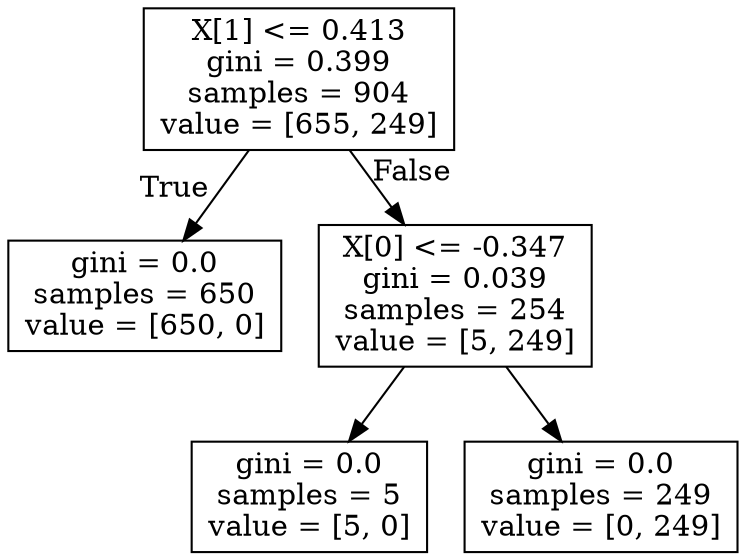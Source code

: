 digraph Tree {
node [shape=box] ;
0 [label="X[1] <= 0.413\ngini = 0.399\nsamples = 904\nvalue = [655, 249]"] ;
1 [label="gini = 0.0\nsamples = 650\nvalue = [650, 0]"] ;
0 -> 1 [labeldistance=2.5, labelangle=45, headlabel="True"] ;
2 [label="X[0] <= -0.347\ngini = 0.039\nsamples = 254\nvalue = [5, 249]"] ;
0 -> 2 [labeldistance=2.5, labelangle=-45, headlabel="False"] ;
3 [label="gini = 0.0\nsamples = 5\nvalue = [5, 0]"] ;
2 -> 3 ;
4 [label="gini = 0.0\nsamples = 249\nvalue = [0, 249]"] ;
2 -> 4 ;
}